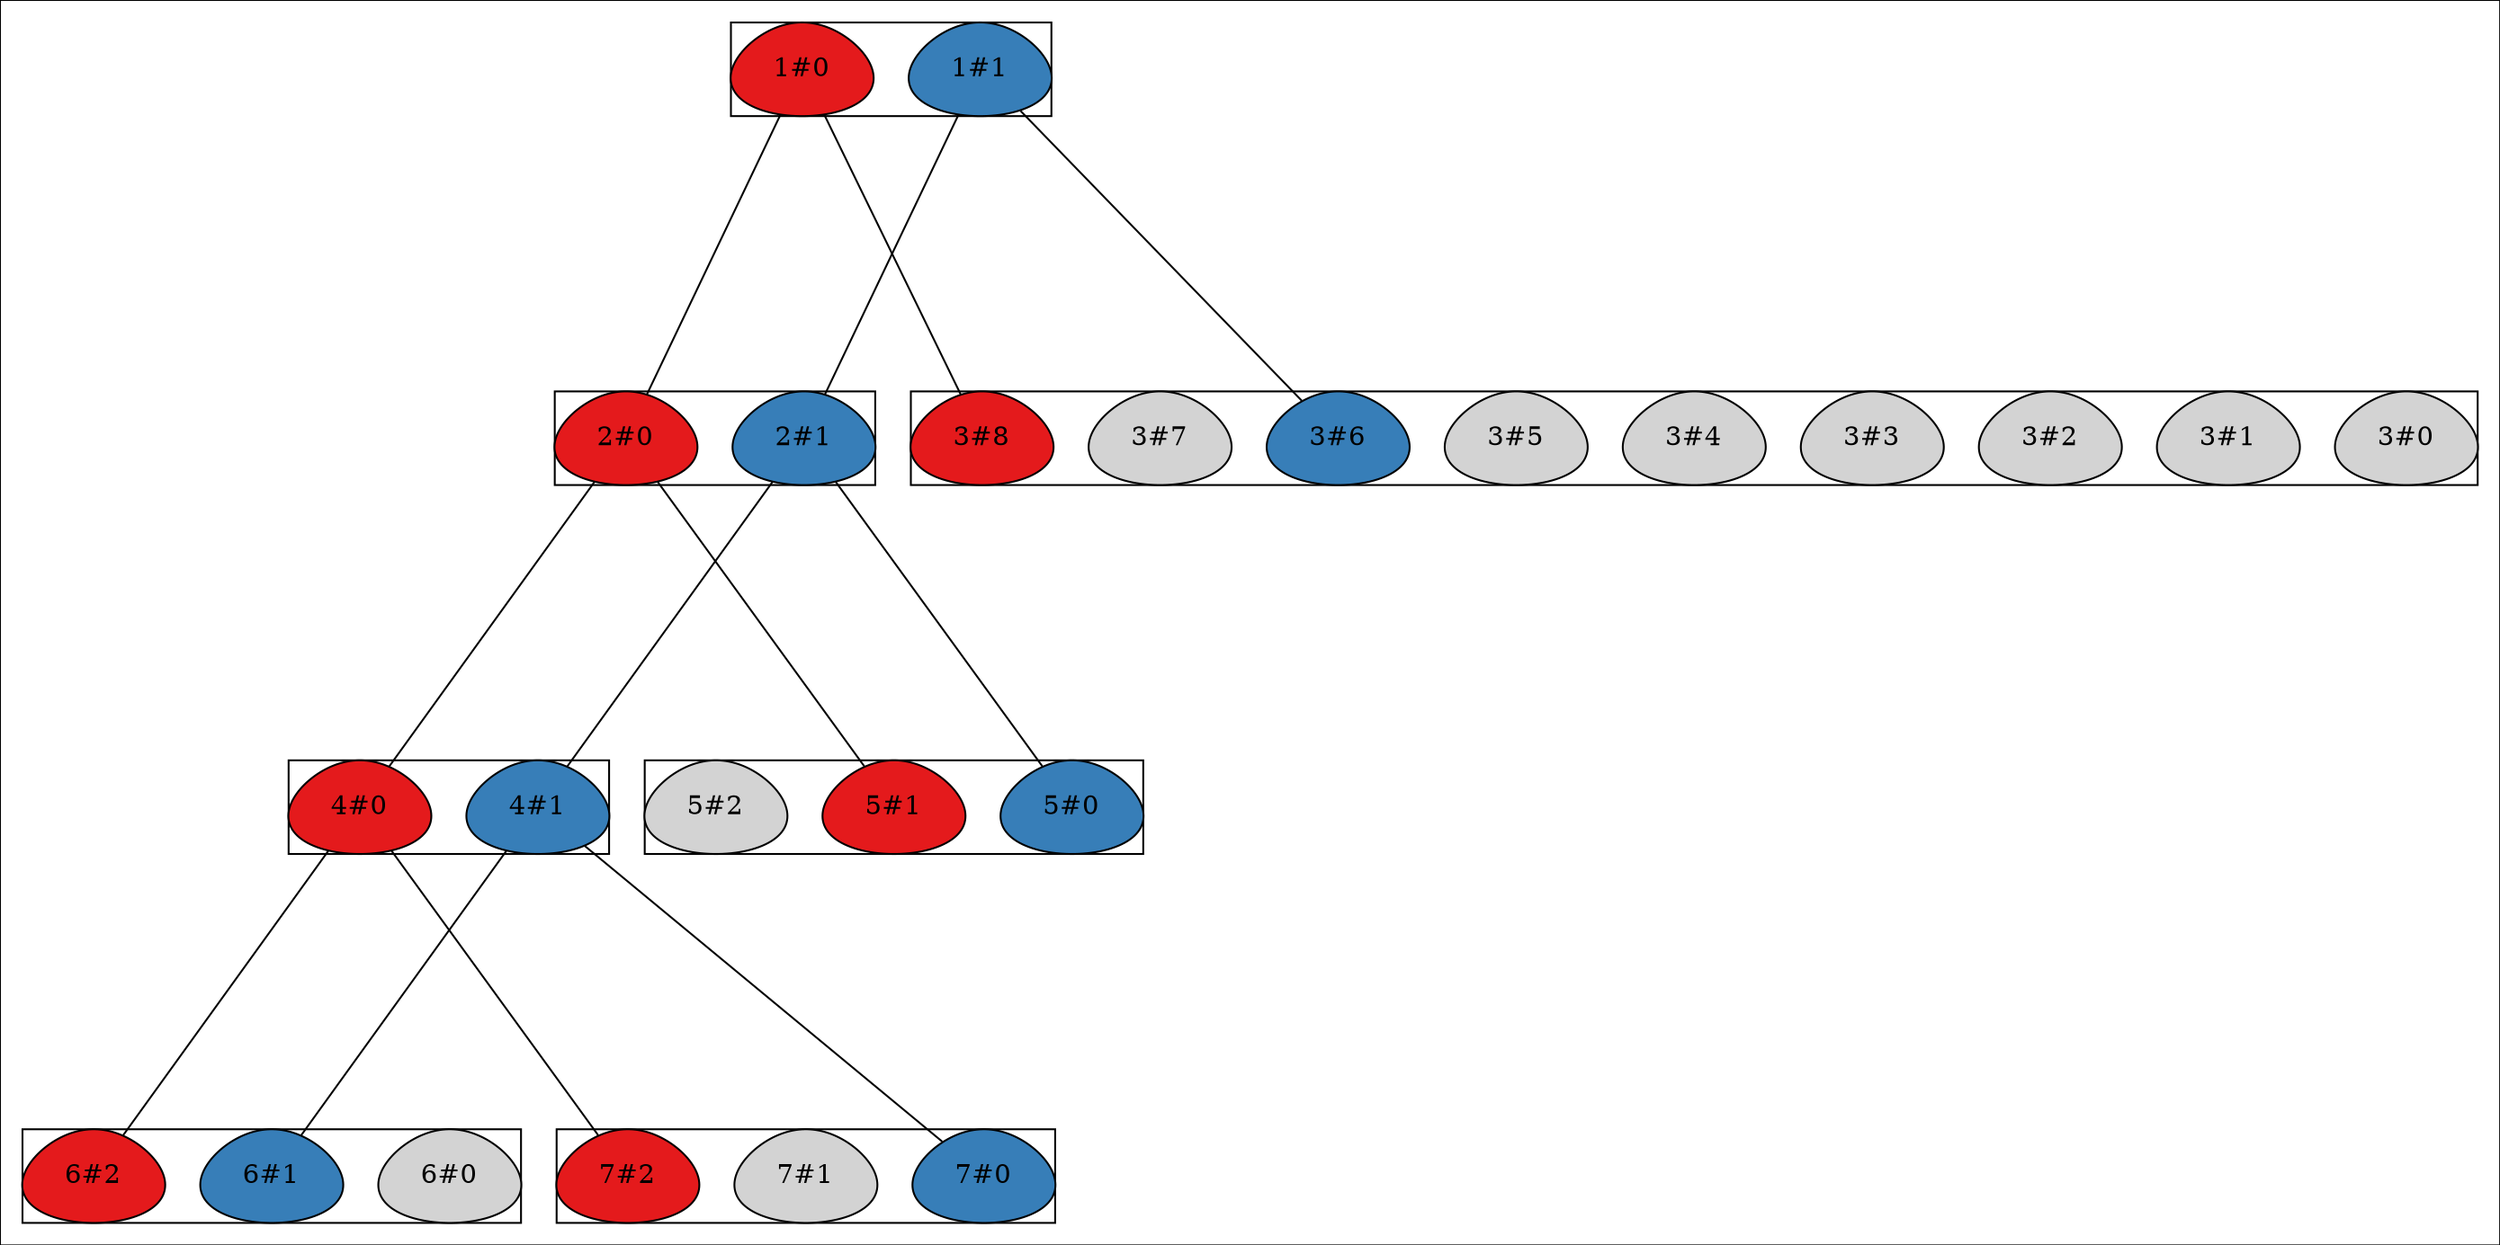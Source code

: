 strict digraph G {
colorscheme=set13;
directed=True;
margin="0.0";
newrank=True;
outputorder=edgesfirst;
rankdir=TB;
splines=False;
"1#0" [colorscheme=set13, fillcolor=1, height="0.7", label="1#0", shape=egg, style=filled, width=1];
"1#1" [colorscheme=set13, fillcolor=2, height="0.7", label="1#1", shape=egg, style=filled, width=1];
subgraph cluster_1 {
label="";
rank=same;
"1#0";
"1#1";
}

"2#0" [colorscheme=set13, fillcolor=1, height="0.7", label="2#0", shape=egg, style=filled, width=1];
"2#1" [colorscheme=set13, fillcolor=2, height="0.7", label="2#1", shape=egg, style=filled, width=1];
subgraph cluster_2 {
label="";
rank=same;
"2#0";
"2#1";
}

"3#0" [height="0.7", label="3#0", shape=egg, style=filled, width=1];
"3#1" [height="0.7", label="3#1", shape=egg, style=filled, width=1];
"3#2" [height="0.7", label="3#2", shape=egg, style=filled, width=1];
"3#3" [height="0.7", label="3#3", shape=egg, style=filled, width=1];
"3#4" [height="0.7", label="3#4", shape=egg, style=filled, width=1];
"3#5" [height="0.7", label="3#5", shape=egg, style=filled, width=1];
"3#6" [colorscheme=set13, fillcolor=2, height="0.7", label="3#6", shape=egg, style=filled, width=1];
"3#7" [height="0.7", label="3#7", shape=egg, style=filled, width=1];
"3#8" [colorscheme=set13, fillcolor=1, height="0.7", label="3#8", shape=egg, style=filled, width=1];
subgraph cluster_3 {
label="";
rank=sink;
"3#0";
"3#1";
"3#2";
"3#3";
"3#4";
"3#5";
"3#6";
"3#7";
"3#8";
}

"4#0" [colorscheme=set13, fillcolor=1, height="0.7", label="4#0", shape=egg, style=filled, width=1];
"4#1" [colorscheme=set13, fillcolor=2, height="0.7", label="4#1", shape=egg, style=filled, width=1];
subgraph cluster_4 {
label="";
rank=same;
"4#0";
"4#1";
}

"5#0" [colorscheme=set13, fillcolor=2, height="0.7", label="5#0", shape=egg, style=filled, width=1];
"5#1" [colorscheme=set13, fillcolor=1, height="0.7", label="5#1", shape=egg, style=filled, width=1];
"5#2" [height="0.7", label="5#2", shape=egg, style=filled, width=1];
subgraph cluster_5 {
label="";
rank=sink;
"5#0";
"5#1";
"5#2";
}

"6#0" [height="0.7", label="6#0", shape=egg, style=filled, width=1];
"6#1" [colorscheme=set13, fillcolor=2, height="0.7", label="6#1", shape=egg, style=filled, width=1];
"6#2" [colorscheme=set13, fillcolor=1, height="0.7", label="6#2", shape=egg, style=filled, width=1];
subgraph cluster_6 {
label="";
rank=sink;
"6#0";
"6#1";
"6#2";
}

"7#0" [colorscheme=set13, fillcolor=2, height="0.7", label="7#0", shape=egg, style=filled, width=1];
"7#1" [height="0.7", label="7#1", shape=egg, style=filled, width=1];
"7#2" [colorscheme=set13, fillcolor=1, height="0.7", label="7#2", shape=egg, style=filled, width=1];
subgraph cluster_7 {
label="";
rank=sink;
"7#0";
"7#1";
"7#2";
}

"1#0" -> "2#0"  [dir=none, minlen=4, weight=1];
"1#0" -> "3#8"  [dir=none, minlen=4, weight=1];
"1#1" -> "2#1"  [dir=none, minlen=4, weight=1];
"1#1" -> "3#6"  [dir=none, minlen=4, weight=1];
"2#0" -> "4#0"  [dir=none, minlen=4, weight=1];
"2#0" -> "5#1"  [dir=none, minlen=4, weight=1];
"2#1" -> "4#1"  [dir=none, minlen=4, weight=1];
"2#1" -> "5#0"  [dir=none, minlen=4, weight=1];
"4#0" -> "6#2"  [dir=none, minlen=4, weight=1];
"4#0" -> "7#2"  [dir=none, minlen=4, weight=1];
"4#1" -> "6#1"  [dir=none, minlen=4, weight=1];
"4#1" -> "7#0"  [dir=none, minlen=4, weight=1];
}
